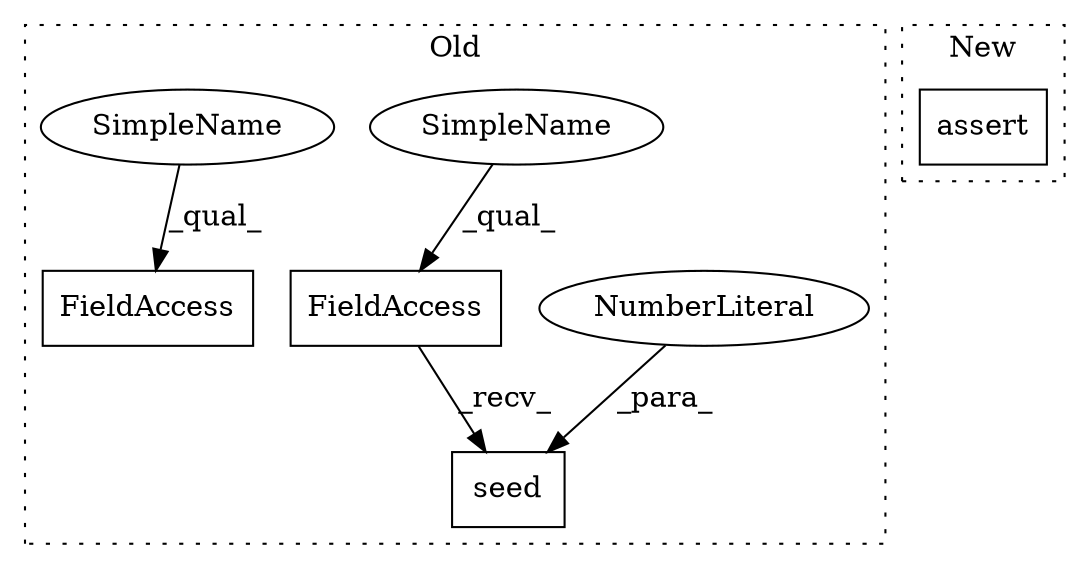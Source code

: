 digraph G {
subgraph cluster0 {
1 [label="seed" a="32" s="1301,1307" l="5,1" shape="box"];
3 [label="FieldAccess" a="22" s="1288" l="12" shape="box"];
4 [label="NumberLiteral" a="34" s="1306" l="1" shape="ellipse"];
5 [label="FieldAccess" a="22" s="1314" l="12" shape="box"];
6 [label="SimpleName" a="42" s="1288" l="5" shape="ellipse"];
7 [label="SimpleName" a="42" s="1314" l="5" shape="ellipse"];
label = "Old";
style="dotted";
}
subgraph cluster1 {
2 [label="assert" a="32" s="1706,1756" l="12,1" shape="box"];
label = "New";
style="dotted";
}
3 -> 1 [label="_recv_"];
4 -> 1 [label="_para_"];
6 -> 3 [label="_qual_"];
7 -> 5 [label="_qual_"];
}
